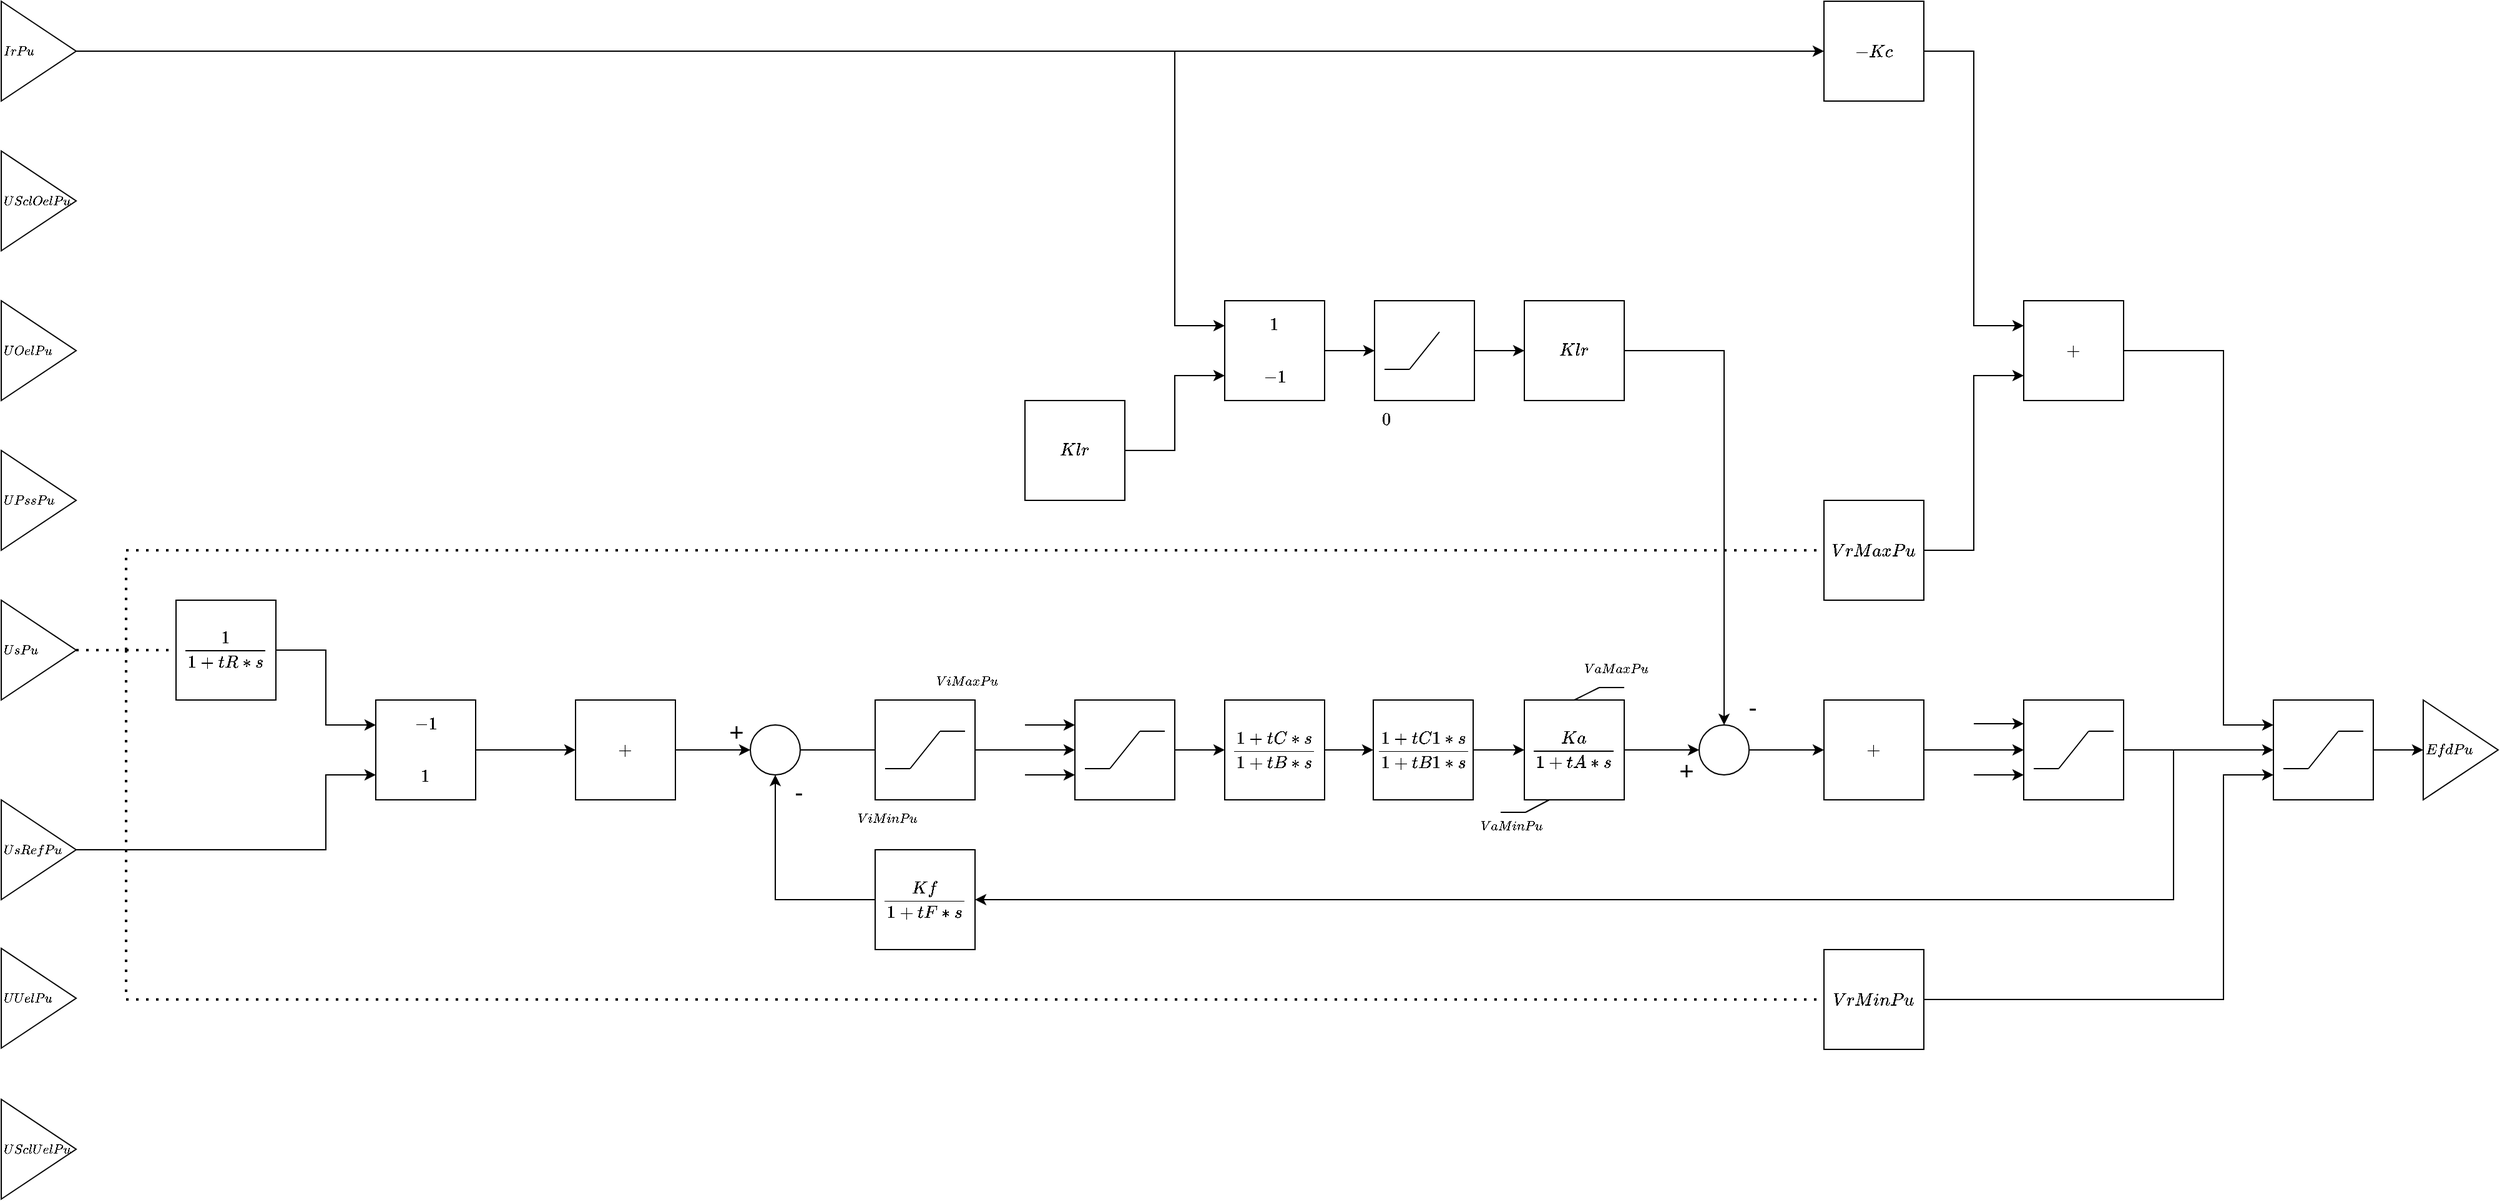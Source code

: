 <mxfile version="24.1.0" type="device">
  <diagram name="Page-1" id="-cMVqA2Gkwa5aGeDibPs">
    <mxGraphModel dx="1762" dy="1643" grid="1" gridSize="10" guides="1" tooltips="1" connect="1" arrows="1" fold="1" page="0" pageScale="1" pageWidth="413" pageHeight="583" math="1" shadow="0">
      <root>
        <mxCell id="0" />
        <mxCell id="1" parent="0" />
        <mxCell id="GCO7xrDp6TmdYOZJOnFd-1" value="&lt;font style=&quot;font-size: 9px;&quot;&gt;$$UOelPu$$&lt;/font&gt;" style="triangle;whiteSpace=wrap;html=1;align=left;" parent="1" vertex="1">
          <mxGeometry x="-260" y="-200" width="60" height="80" as="geometry" />
        </mxCell>
        <mxCell id="GCO7xrDp6TmdYOZJOnFd-2" value="&lt;font style=&quot;font-size: 9px;&quot;&gt;$$UsPu$$&lt;/font&gt;" style="triangle;whiteSpace=wrap;html=1;align=left;" parent="1" vertex="1">
          <mxGeometry x="-260" y="40" width="60" height="80" as="geometry" />
        </mxCell>
        <mxCell id="eN8Zq5XajQ-hrPbZrUXH-5" style="edgeStyle=orthogonalEdgeStyle;rounded=0;orthogonalLoop=1;jettySize=auto;html=1;exitX=1;exitY=0.5;exitDx=0;exitDy=0;entryX=0;entryY=0.75;entryDx=0;entryDy=0;" parent="1" source="GCO7xrDp6TmdYOZJOnFd-3" target="GCO7xrDp6TmdYOZJOnFd-4" edge="1">
          <mxGeometry relative="1" as="geometry">
            <Array as="points">
              <mxPoint y="240" />
              <mxPoint y="180" />
            </Array>
          </mxGeometry>
        </mxCell>
        <mxCell id="GCO7xrDp6TmdYOZJOnFd-3" value="&lt;font style=&quot;font-size: 9px;&quot;&gt;$$UsRefPu$$&lt;/font&gt;" style="triangle;whiteSpace=wrap;html=1;align=left;" parent="1" vertex="1">
          <mxGeometry x="-260" y="200" width="60" height="80" as="geometry" />
        </mxCell>
        <mxCell id="eN8Zq5XajQ-hrPbZrUXH-8" value="" style="edgeStyle=orthogonalEdgeStyle;rounded=0;orthogonalLoop=1;jettySize=auto;html=1;" parent="1" source="GCO7xrDp6TmdYOZJOnFd-4" target="GCO7xrDp6TmdYOZJOnFd-120" edge="1">
          <mxGeometry relative="1" as="geometry" />
        </mxCell>
        <mxCell id="GCO7xrDp6TmdYOZJOnFd-4" value="&lt;table&gt;&lt;tbody&gt;&lt;tr&gt;&lt;td&gt;$$-1$$&lt;/td&gt;&lt;/tr&gt;&lt;tr&gt;&lt;td&gt;$$1$$&lt;/td&gt;&lt;/tr&gt;&lt;/tbody&gt;&lt;/table&gt;" style="whiteSpace=wrap;html=1;aspect=fixed;" parent="1" vertex="1">
          <mxGeometry x="40" y="120" width="80" height="80" as="geometry" />
        </mxCell>
        <mxCell id="GCO7xrDp6TmdYOZJOnFd-127" style="edgeStyle=orthogonalEdgeStyle;rounded=0;orthogonalLoop=1;jettySize=auto;html=1;exitX=0.5;exitY=1;exitDx=0;exitDy=0;" parent="1" source="GCO7xrDp6TmdYOZJOnFd-99" edge="1">
          <mxGeometry relative="1" as="geometry">
            <mxPoint x="1000.2" y="190.2" as="targetPoint" />
          </mxGeometry>
        </mxCell>
        <mxCell id="GCO7xrDp6TmdYOZJOnFd-99" value="$$\frac{Ka}{1+tA*s}$$" style="rounded=0;whiteSpace=wrap;html=1;" parent="1" vertex="1">
          <mxGeometry x="960" y="120" width="80" height="80" as="geometry" />
        </mxCell>
        <mxCell id="GCO7xrDp6TmdYOZJOnFd-110" value="" style="endArrow=none;html=1;exitX=0.5;exitY=0;exitDx=0;exitDy=0;" parent="1" source="GCO7xrDp6TmdYOZJOnFd-99" edge="1">
          <mxGeometry width="50" height="50" relative="1" as="geometry">
            <mxPoint x="1000" y="130" as="sourcePoint" />
            <mxPoint x="1020" y="110" as="targetPoint" />
          </mxGeometry>
        </mxCell>
        <mxCell id="GCO7xrDp6TmdYOZJOnFd-111" value="" style="endArrow=none;html=1;" parent="1" edge="1">
          <mxGeometry width="50" height="50" relative="1" as="geometry">
            <mxPoint x="1020" y="110" as="sourcePoint" />
            <mxPoint x="1040" y="110" as="targetPoint" />
          </mxGeometry>
        </mxCell>
        <mxCell id="GCO7xrDp6TmdYOZJOnFd-112" value="&lt;font style=&quot;font-size: 9px;&quot;&gt;$$VaMaxPu$$&lt;/font&gt;" style="text;html=1;strokeColor=none;fillColor=none;align=center;verticalAlign=middle;whiteSpace=wrap;rounded=0;fontSize=15;" parent="1" vertex="1">
          <mxGeometry x="1004" y="80" width="60" height="30" as="geometry" />
        </mxCell>
        <mxCell id="GCO7xrDp6TmdYOZJOnFd-113" value="" style="endArrow=none;html=1;" parent="1" edge="1">
          <mxGeometry width="50" height="50" relative="1" as="geometry">
            <mxPoint x="961" y="210" as="sourcePoint" />
            <mxPoint x="941" y="210" as="targetPoint" />
          </mxGeometry>
        </mxCell>
        <mxCell id="GCO7xrDp6TmdYOZJOnFd-114" value="&lt;font style=&quot;font-size: 9px;&quot;&gt;$$VaMinPu$$&lt;/font&gt;" style="text;html=1;strokeColor=none;fillColor=none;align=center;verticalAlign=middle;whiteSpace=wrap;rounded=0;fontSize=15;" parent="1" vertex="1">
          <mxGeometry x="920" y="206" width="60" height="30" as="geometry" />
        </mxCell>
        <mxCell id="GCO7xrDp6TmdYOZJOnFd-115" value="" style="endArrow=none;html=1;exitX=0.5;exitY=0;exitDx=0;exitDy=0;entryX=0.25;entryY=1;entryDx=0;entryDy=0;" parent="1" target="GCO7xrDp6TmdYOZJOnFd-99" edge="1">
          <mxGeometry width="50" height="50" relative="1" as="geometry">
            <mxPoint x="961" y="210" as="sourcePoint" />
            <mxPoint x="981" y="190" as="targetPoint" />
          </mxGeometry>
        </mxCell>
        <mxCell id="GCO7xrDp6TmdYOZJOnFd-120" value="&lt;table style=&quot;&quot;&gt;&lt;tbody&gt;&lt;tr&gt;&lt;td&gt;&lt;font style=&quot;font-size: 12px;&quot;&gt;$$+$$&lt;/font&gt;&lt;/td&gt;&lt;/tr&gt;&lt;/tbody&gt;&lt;/table&gt;" style="whiteSpace=wrap;html=1;aspect=fixed;" parent="1" vertex="1">
          <mxGeometry x="200" y="120" width="80" height="80" as="geometry" />
        </mxCell>
        <mxCell id="GCO7xrDp6TmdYOZJOnFd-126" value="$$\frac{Kf}{1+tF*s}$$" style="rounded=0;whiteSpace=wrap;html=1;" parent="1" vertex="1">
          <mxGeometry x="440" y="240" width="80" height="80" as="geometry" />
        </mxCell>
        <mxCell id="pcb0Rrb9AqgbB0oOaPCg-23" value="&lt;font style=&quot;font-size: 10px;&quot;&gt;$$EfdPu$$&lt;/font&gt;" style="triangle;whiteSpace=wrap;html=1;align=left;" parent="1" vertex="1">
          <mxGeometry x="1680" y="120" width="60" height="80" as="geometry" />
        </mxCell>
        <mxCell id="eN8Zq5XajQ-hrPbZrUXH-3" value="$$\frac{1}{1+tR*s}$$" style="whiteSpace=wrap;html=1;aspect=fixed;" parent="1" vertex="1">
          <mxGeometry x="-120" y="40" width="80" height="80" as="geometry" />
        </mxCell>
        <mxCell id="eN8Zq5XajQ-hrPbZrUXH-10" value="&lt;font style=&quot;font-size: 9px;&quot;&gt;$$UUelPu$$&lt;/font&gt;" style="triangle;whiteSpace=wrap;html=1;align=left;" parent="1" vertex="1">
          <mxGeometry x="-260" y="319" width="60" height="80" as="geometry" />
        </mxCell>
        <mxCell id="eN8Zq5XajQ-hrPbZrUXH-11" value="&lt;font style=&quot;font-size: 9px;&quot;&gt;$$UPssPu$$&lt;/font&gt;" style="triangle;whiteSpace=wrap;html=1;align=left;" parent="1" vertex="1">
          <mxGeometry x="-260" y="-80" width="60" height="80" as="geometry" />
        </mxCell>
        <mxCell id="Ko5TodTb07DRkb56tdF9-16" value="" style="edgeStyle=orthogonalEdgeStyle;rounded=0;orthogonalLoop=1;jettySize=auto;html=1;" parent="1" source="eN8Zq5XajQ-hrPbZrUXH-25" target="Ko5TodTb07DRkb56tdF9-13" edge="1">
          <mxGeometry relative="1" as="geometry" />
        </mxCell>
        <mxCell id="eN8Zq5XajQ-hrPbZrUXH-25" value="" style="ellipse;whiteSpace=wrap;html=1;aspect=fixed;" parent="1" vertex="1">
          <mxGeometry x="1100" y="140" width="40" height="40" as="geometry" />
        </mxCell>
        <mxCell id="eN8Zq5XajQ-hrPbZrUXH-26" value="+" style="text;html=1;strokeColor=none;fillColor=none;align=center;verticalAlign=middle;whiteSpace=wrap;rounded=0;fontSize=20;" parent="1" vertex="1">
          <mxGeometry x="1060" y="160.5" width="60" height="31" as="geometry" />
        </mxCell>
        <mxCell id="eN8Zq5XajQ-hrPbZrUXH-27" value="-" style="text;html=1;strokeColor=none;fillColor=none;align=center;verticalAlign=middle;whiteSpace=wrap;rounded=0;fontSize=20;" parent="1" vertex="1">
          <mxGeometry x="1113" y="110" width="60" height="30" as="geometry" />
        </mxCell>
        <mxCell id="t_mE9f2brvJdx7QCc9mF-1" value="" style="endArrow=classic;html=1;rounded=0;exitX=1;exitY=0.5;exitDx=0;exitDy=0;entryX=0;entryY=0.25;entryDx=0;entryDy=0;" parent="1" source="eN8Zq5XajQ-hrPbZrUXH-3" target="GCO7xrDp6TmdYOZJOnFd-4" edge="1">
          <mxGeometry width="50" height="50" relative="1" as="geometry">
            <mxPoint x="-10" y="80" as="sourcePoint" />
            <mxPoint x="40" y="30" as="targetPoint" />
            <Array as="points">
              <mxPoint y="80" />
              <mxPoint y="140" />
            </Array>
          </mxGeometry>
        </mxCell>
        <mxCell id="Ko5TodTb07DRkb56tdF9-29" value="" style="edgeStyle=orthogonalEdgeStyle;rounded=0;orthogonalLoop=1;jettySize=auto;html=1;" parent="1" source="hHR6AVDcYujb22-yYQ_T-5" target="Ko5TodTb07DRkb56tdF9-10" edge="1">
          <mxGeometry relative="1" as="geometry" />
        </mxCell>
        <mxCell id="hHR6AVDcYujb22-yYQ_T-5" value="" style="whiteSpace=wrap;html=1;aspect=fixed;" parent="1" vertex="1">
          <mxGeometry x="600" y="120" width="80" height="80" as="geometry" />
        </mxCell>
        <mxCell id="hHR6AVDcYujb22-yYQ_T-7" value="" style="endArrow=none;html=1;" parent="1" edge="1">
          <mxGeometry width="50" height="50" relative="1" as="geometry">
            <mxPoint x="628" y="175" as="sourcePoint" />
            <mxPoint x="652" y="145" as="targetPoint" />
          </mxGeometry>
        </mxCell>
        <mxCell id="hHR6AVDcYujb22-yYQ_T-8" value="" style="endArrow=none;html=1;" parent="1" edge="1">
          <mxGeometry width="50" height="50" relative="1" as="geometry">
            <mxPoint x="652" y="145" as="sourcePoint" />
            <mxPoint x="672" y="145" as="targetPoint" />
          </mxGeometry>
        </mxCell>
        <mxCell id="hHR6AVDcYujb22-yYQ_T-9" value="" style="endArrow=none;html=1;" parent="1" edge="1">
          <mxGeometry width="50" height="50" relative="1" as="geometry">
            <mxPoint x="628" y="175" as="sourcePoint" />
            <mxPoint x="608" y="175" as="targetPoint" />
          </mxGeometry>
        </mxCell>
        <mxCell id="hHR6AVDcYujb22-yYQ_T-10" value="" style="endArrow=classic;html=1;entryX=0;entryY=0.5;entryDx=0;entryDy=0;" parent="1" edge="1">
          <mxGeometry width="50" height="50" relative="1" as="geometry">
            <mxPoint x="560" y="180" as="sourcePoint" />
            <mxPoint x="600.0" y="180" as="targetPoint" />
          </mxGeometry>
        </mxCell>
        <mxCell id="hHR6AVDcYujb22-yYQ_T-11" value="" style="endArrow=classic;html=1;entryX=0;entryY=0.5;entryDx=0;entryDy=0;" parent="1" edge="1">
          <mxGeometry width="50" height="50" relative="1" as="geometry">
            <mxPoint x="560" y="140" as="sourcePoint" />
            <mxPoint x="600.0" y="140" as="targetPoint" />
          </mxGeometry>
        </mxCell>
        <mxCell id="Ko5TodTb07DRkb56tdF9-27" value="" style="edgeStyle=orthogonalEdgeStyle;rounded=0;orthogonalLoop=1;jettySize=auto;html=1;" parent="1" source="5HqrGk9MGbXyAHrSEdPO-18" target="Ko5TodTb07DRkb56tdF9-6" edge="1">
          <mxGeometry relative="1" as="geometry" />
        </mxCell>
        <mxCell id="5HqrGk9MGbXyAHrSEdPO-18" value="" style="ellipse;whiteSpace=wrap;html=1;aspect=fixed;" parent="1" vertex="1">
          <mxGeometry x="340" y="140" width="40" height="40" as="geometry" />
        </mxCell>
        <mxCell id="5HqrGk9MGbXyAHrSEdPO-21" value="+" style="text;html=1;strokeColor=none;fillColor=none;align=center;verticalAlign=middle;whiteSpace=wrap;rounded=0;fontSize=20;" parent="1" vertex="1">
          <mxGeometry x="299" y="129.5" width="60" height="30" as="geometry" />
        </mxCell>
        <mxCell id="5HqrGk9MGbXyAHrSEdPO-22" value="-" style="text;html=1;strokeColor=none;fillColor=none;align=center;verticalAlign=middle;whiteSpace=wrap;rounded=0;fontSize=20;" parent="1" vertex="1">
          <mxGeometry x="349" y="178" width="60" height="30" as="geometry" />
        </mxCell>
        <mxCell id="5HqrGk9MGbXyAHrSEdPO-36" value="$$VrMaxPu$$" style="rounded=0;whiteSpace=wrap;html=1;" parent="1" vertex="1">
          <mxGeometry x="1200" y="-40" width="80" height="80" as="geometry" />
        </mxCell>
        <mxCell id="5HqrGk9MGbXyAHrSEdPO-51" value="" style="whiteSpace=wrap;html=1;aspect=fixed;" parent="1" vertex="1">
          <mxGeometry x="1360" y="120" width="80" height="80" as="geometry" />
        </mxCell>
        <mxCell id="5HqrGk9MGbXyAHrSEdPO-53" value="" style="endArrow=none;html=1;" parent="1" edge="1">
          <mxGeometry width="50" height="50" relative="1" as="geometry">
            <mxPoint x="1388" y="175" as="sourcePoint" />
            <mxPoint x="1412" y="145" as="targetPoint" />
          </mxGeometry>
        </mxCell>
        <mxCell id="5HqrGk9MGbXyAHrSEdPO-54" value="" style="endArrow=none;html=1;" parent="1" edge="1">
          <mxGeometry width="50" height="50" relative="1" as="geometry">
            <mxPoint x="1412" y="145" as="sourcePoint" />
            <mxPoint x="1432" y="145" as="targetPoint" />
          </mxGeometry>
        </mxCell>
        <mxCell id="5HqrGk9MGbXyAHrSEdPO-55" value="" style="endArrow=none;html=1;" parent="1" edge="1">
          <mxGeometry width="50" height="50" relative="1" as="geometry">
            <mxPoint x="1388" y="175" as="sourcePoint" />
            <mxPoint x="1368" y="175" as="targetPoint" />
          </mxGeometry>
        </mxCell>
        <mxCell id="5HqrGk9MGbXyAHrSEdPO-56" value="" style="endArrow=classic;html=1;entryX=0;entryY=0.5;entryDx=0;entryDy=0;" parent="1" edge="1">
          <mxGeometry width="50" height="50" relative="1" as="geometry">
            <mxPoint x="1320" y="180" as="sourcePoint" />
            <mxPoint x="1360" y="180" as="targetPoint" />
          </mxGeometry>
        </mxCell>
        <mxCell id="5HqrGk9MGbXyAHrSEdPO-57" value="" style="endArrow=classic;html=1;" parent="1" edge="1">
          <mxGeometry width="50" height="50" relative="1" as="geometry">
            <mxPoint x="1320" y="139" as="sourcePoint" />
            <mxPoint x="1360" y="139" as="targetPoint" />
          </mxGeometry>
        </mxCell>
        <mxCell id="yuVk0EhnXVRBRO2mFo1Z-7" value="&lt;font style=&quot;font-size: 9px;&quot;&gt;$$IrPu$$&lt;/font&gt;" style="triangle;whiteSpace=wrap;html=1;align=left;" parent="1" vertex="1">
          <mxGeometry x="-260" y="-440" width="60" height="80" as="geometry" />
        </mxCell>
        <mxCell id="Ko5TodTb07DRkb56tdF9-3" value="" style="whiteSpace=wrap;html=1;aspect=fixed;" parent="1" vertex="1">
          <mxGeometry x="440" y="120" width="80" height="80" as="geometry" />
        </mxCell>
        <mxCell id="Ko5TodTb07DRkb56tdF9-4" value="" style="endArrow=none;html=1;" parent="1" edge="1">
          <mxGeometry width="50" height="50" relative="1" as="geometry">
            <mxPoint x="468" y="175" as="sourcePoint" />
            <mxPoint x="492" y="145" as="targetPoint" />
          </mxGeometry>
        </mxCell>
        <mxCell id="Ko5TodTb07DRkb56tdF9-5" value="" style="endArrow=none;html=1;" parent="1" edge="1">
          <mxGeometry width="50" height="50" relative="1" as="geometry">
            <mxPoint x="492" y="145" as="sourcePoint" />
            <mxPoint x="512" y="145" as="targetPoint" />
          </mxGeometry>
        </mxCell>
        <mxCell id="Ko5TodTb07DRkb56tdF9-6" value="&lt;font style=&quot;font-size: 9px;&quot;&gt;$$ViMaxPu$$&lt;/font&gt;" style="text;html=1;strokeColor=none;fillColor=none;align=center;verticalAlign=middle;whiteSpace=wrap;rounded=0;fontSize=15;" parent="1" vertex="1">
          <mxGeometry x="484" y="90" width="60" height="30" as="geometry" />
        </mxCell>
        <mxCell id="Ko5TodTb07DRkb56tdF9-7" value="" style="endArrow=none;html=1;" parent="1" edge="1">
          <mxGeometry width="50" height="50" relative="1" as="geometry">
            <mxPoint x="468" y="175" as="sourcePoint" />
            <mxPoint x="448" y="175" as="targetPoint" />
          </mxGeometry>
        </mxCell>
        <mxCell id="Ko5TodTb07DRkb56tdF9-8" value="&lt;font style=&quot;font-size: 9px;&quot;&gt;$$ViMinPu$$&lt;/font&gt;" style="text;html=1;strokeColor=none;fillColor=none;align=center;verticalAlign=middle;whiteSpace=wrap;rounded=0;fontSize=15;" parent="1" vertex="1">
          <mxGeometry x="420" y="200" width="60" height="30" as="geometry" />
        </mxCell>
        <mxCell id="Ko5TodTb07DRkb56tdF9-9" value="" style="endArrow=classic;html=1;rounded=0;exitX=1;exitY=0.5;exitDx=0;exitDy=0;entryX=0;entryY=0.5;entryDx=0;entryDy=0;" parent="1" source="Ko5TodTb07DRkb56tdF9-3" target="hHR6AVDcYujb22-yYQ_T-5" edge="1">
          <mxGeometry width="50" height="50" relative="1" as="geometry">
            <mxPoint x="410" y="110" as="sourcePoint" />
            <mxPoint x="460" y="60" as="targetPoint" />
          </mxGeometry>
        </mxCell>
        <mxCell id="Ko5TodTb07DRkb56tdF9-30" value="" style="edgeStyle=orthogonalEdgeStyle;rounded=0;orthogonalLoop=1;jettySize=auto;html=1;" parent="1" source="Ko5TodTb07DRkb56tdF9-10" target="Ko5TodTb07DRkb56tdF9-11" edge="1">
          <mxGeometry relative="1" as="geometry" />
        </mxCell>
        <mxCell id="Ko5TodTb07DRkb56tdF9-10" value="$$\frac{1+tC*s}{1+tB*s}$$" style="whiteSpace=wrap;html=1;aspect=fixed;" parent="1" vertex="1">
          <mxGeometry x="720" y="120" width="80" height="80" as="geometry" />
        </mxCell>
        <mxCell id="Ko5TodTb07DRkb56tdF9-32" value="" style="edgeStyle=orthogonalEdgeStyle;rounded=0;orthogonalLoop=1;jettySize=auto;html=1;" parent="1" source="Ko5TodTb07DRkb56tdF9-11" target="GCO7xrDp6TmdYOZJOnFd-99" edge="1">
          <mxGeometry relative="1" as="geometry" />
        </mxCell>
        <mxCell id="Ko5TodTb07DRkb56tdF9-11" value="$$\frac{1+tC1*s}{1+tB1*s}$$" style="whiteSpace=wrap;html=1;aspect=fixed;" parent="1" vertex="1">
          <mxGeometry x="839" y="120" width="80" height="80" as="geometry" />
        </mxCell>
        <mxCell id="Ko5TodTb07DRkb56tdF9-14" value="" style="edgeStyle=orthogonalEdgeStyle;rounded=0;orthogonalLoop=1;jettySize=auto;html=1;" parent="1" source="Ko5TodTb07DRkb56tdF9-13" target="5HqrGk9MGbXyAHrSEdPO-51" edge="1">
          <mxGeometry relative="1" as="geometry" />
        </mxCell>
        <mxCell id="Ko5TodTb07DRkb56tdF9-13" value="&lt;table style=&quot;&quot;&gt;&lt;tbody&gt;&lt;tr&gt;&lt;td&gt;&lt;font style=&quot;font-size: 12px;&quot;&gt;$$+$$&lt;/font&gt;&lt;/td&gt;&lt;/tr&gt;&lt;/tbody&gt;&lt;/table&gt;" style="whiteSpace=wrap;html=1;aspect=fixed;" parent="1" vertex="1">
          <mxGeometry x="1200" y="120" width="80" height="80" as="geometry" />
        </mxCell>
        <mxCell id="Ko5TodTb07DRkb56tdF9-17" value="" style="endArrow=classic;html=1;rounded=0;exitX=1;exitY=0.5;exitDx=0;exitDy=0;entryX=1;entryY=0.5;entryDx=0;entryDy=0;" parent="1" source="5HqrGk9MGbXyAHrSEdPO-51" target="GCO7xrDp6TmdYOZJOnFd-126" edge="1">
          <mxGeometry width="50" height="50" relative="1" as="geometry">
            <mxPoint x="1270" y="100" as="sourcePoint" />
            <mxPoint x="1320" y="50" as="targetPoint" />
            <Array as="points">
              <mxPoint x="1480" y="160" />
              <mxPoint x="1480" y="280" />
            </Array>
          </mxGeometry>
        </mxCell>
        <mxCell id="Ko5TodTb07DRkb56tdF9-25" value="" style="edgeStyle=orthogonalEdgeStyle;rounded=0;orthogonalLoop=1;jettySize=auto;html=1;" parent="1" source="Ko5TodTb07DRkb56tdF9-18" target="pcb0Rrb9AqgbB0oOaPCg-23" edge="1">
          <mxGeometry relative="1" as="geometry" />
        </mxCell>
        <mxCell id="Ko5TodTb07DRkb56tdF9-18" value="" style="whiteSpace=wrap;html=1;aspect=fixed;" parent="1" vertex="1">
          <mxGeometry x="1560" y="120" width="80" height="80" as="geometry" />
        </mxCell>
        <mxCell id="Ko5TodTb07DRkb56tdF9-19" value="" style="endArrow=none;html=1;" parent="1" edge="1">
          <mxGeometry width="50" height="50" relative="1" as="geometry">
            <mxPoint x="1588" y="175" as="sourcePoint" />
            <mxPoint x="1612" y="145" as="targetPoint" />
          </mxGeometry>
        </mxCell>
        <mxCell id="Ko5TodTb07DRkb56tdF9-20" value="" style="endArrow=none;html=1;" parent="1" edge="1">
          <mxGeometry width="50" height="50" relative="1" as="geometry">
            <mxPoint x="1612" y="145" as="sourcePoint" />
            <mxPoint x="1632" y="145" as="targetPoint" />
          </mxGeometry>
        </mxCell>
        <mxCell id="Ko5TodTb07DRkb56tdF9-21" value="" style="endArrow=none;html=1;" parent="1" edge="1">
          <mxGeometry width="50" height="50" relative="1" as="geometry">
            <mxPoint x="1588" y="175" as="sourcePoint" />
            <mxPoint x="1568" y="175" as="targetPoint" />
          </mxGeometry>
        </mxCell>
        <mxCell id="Ko5TodTb07DRkb56tdF9-24" value="" style="endArrow=classic;html=1;rounded=0;exitX=1;exitY=0.5;exitDx=0;exitDy=0;entryX=0;entryY=0.5;entryDx=0;entryDy=0;" parent="1" source="5HqrGk9MGbXyAHrSEdPO-51" target="Ko5TodTb07DRkb56tdF9-18" edge="1">
          <mxGeometry width="50" height="50" relative="1" as="geometry">
            <mxPoint x="1270" y="440" as="sourcePoint" />
            <mxPoint x="1320" y="390" as="targetPoint" />
          </mxGeometry>
        </mxCell>
        <mxCell id="Ko5TodTb07DRkb56tdF9-26" value="" style="endArrow=classic;html=1;rounded=0;exitX=0;exitY=0.5;exitDx=0;exitDy=0;entryX=0.5;entryY=1;entryDx=0;entryDy=0;" parent="1" source="GCO7xrDp6TmdYOZJOnFd-126" target="5HqrGk9MGbXyAHrSEdPO-18" edge="1">
          <mxGeometry width="50" height="50" relative="1" as="geometry">
            <mxPoint x="280" y="440" as="sourcePoint" />
            <mxPoint x="330" y="260" as="targetPoint" />
            <Array as="points">
              <mxPoint x="360" y="280" />
            </Array>
          </mxGeometry>
        </mxCell>
        <mxCell id="Ko5TodTb07DRkb56tdF9-28" value="" style="endArrow=classic;html=1;rounded=0;exitX=1;exitY=0.5;exitDx=0;exitDy=0;entryX=0;entryY=0.5;entryDx=0;entryDy=0;" parent="1" source="GCO7xrDp6TmdYOZJOnFd-120" target="5HqrGk9MGbXyAHrSEdPO-18" edge="1">
          <mxGeometry width="50" height="50" relative="1" as="geometry">
            <mxPoint x="280" y="270" as="sourcePoint" />
            <mxPoint x="330" y="220" as="targetPoint" />
          </mxGeometry>
        </mxCell>
        <mxCell id="Ko5TodTb07DRkb56tdF9-34" value="" style="endArrow=classic;html=1;rounded=0;exitX=1;exitY=0.5;exitDx=0;exitDy=0;entryX=0;entryY=0.5;entryDx=0;entryDy=0;" parent="1" source="GCO7xrDp6TmdYOZJOnFd-99" target="eN8Zq5XajQ-hrPbZrUXH-25" edge="1">
          <mxGeometry width="50" height="50" relative="1" as="geometry">
            <mxPoint x="1010" y="140" as="sourcePoint" />
            <mxPoint x="1060" y="90" as="targetPoint" />
          </mxGeometry>
        </mxCell>
        <mxCell id="Ko5TodTb07DRkb56tdF9-35" value="&lt;table style=&quot;&quot;&gt;&lt;tbody&gt;&lt;tr&gt;&lt;td&gt;&lt;font style=&quot;font-size: 12px;&quot;&gt;$$+$$&lt;/font&gt;&lt;/td&gt;&lt;/tr&gt;&lt;/tbody&gt;&lt;/table&gt;" style="whiteSpace=wrap;html=1;aspect=fixed;" parent="1" vertex="1">
          <mxGeometry x="1360" y="-200" width="80" height="80" as="geometry" />
        </mxCell>
        <mxCell id="Ko5TodTb07DRkb56tdF9-36" value="$$VrMinPu$$" style="rounded=0;whiteSpace=wrap;html=1;" parent="1" vertex="1">
          <mxGeometry x="1200" y="320" width="80" height="80" as="geometry" />
        </mxCell>
        <mxCell id="Ko5TodTb07DRkb56tdF9-37" value="$$Klr$$" style="rounded=0;whiteSpace=wrap;html=1;" parent="1" vertex="1">
          <mxGeometry x="960" y="-200" width="80" height="80" as="geometry" />
        </mxCell>
        <mxCell id="Ko5TodTb07DRkb56tdF9-38" value="" style="endArrow=none;dashed=1;html=1;dashPattern=1 3;strokeWidth=2;rounded=0;exitX=1;exitY=0.5;exitDx=0;exitDy=0;entryX=0;entryY=0.5;entryDx=0;entryDy=0;" parent="1" source="GCO7xrDp6TmdYOZJOnFd-2" target="eN8Zq5XajQ-hrPbZrUXH-3" edge="1">
          <mxGeometry width="50" height="50" relative="1" as="geometry">
            <mxPoint x="180" y="-60" as="sourcePoint" />
            <mxPoint x="230" y="-110" as="targetPoint" />
          </mxGeometry>
        </mxCell>
        <mxCell id="Ko5TodTb07DRkb56tdF9-39" value="" style="endArrow=none;dashed=1;html=1;dashPattern=1 3;strokeWidth=2;rounded=0;exitX=1;exitY=0.5;exitDx=0;exitDy=0;entryX=0;entryY=0.5;entryDx=0;entryDy=0;" parent="1" source="GCO7xrDp6TmdYOZJOnFd-2" target="Ko5TodTb07DRkb56tdF9-36" edge="1">
          <mxGeometry width="50" height="50" relative="1" as="geometry">
            <mxPoint x="180" y="-60" as="sourcePoint" />
            <mxPoint x="230" y="-110" as="targetPoint" />
            <Array as="points">
              <mxPoint x="-160" y="80" />
              <mxPoint x="-160" y="360" />
            </Array>
          </mxGeometry>
        </mxCell>
        <mxCell id="Ko5TodTb07DRkb56tdF9-40" value="" style="endArrow=none;dashed=1;html=1;dashPattern=1 3;strokeWidth=2;rounded=0;exitX=1;exitY=0.5;exitDx=0;exitDy=0;entryX=0;entryY=0.5;entryDx=0;entryDy=0;" parent="1" source="GCO7xrDp6TmdYOZJOnFd-2" target="5HqrGk9MGbXyAHrSEdPO-36" edge="1">
          <mxGeometry width="50" height="50" relative="1" as="geometry">
            <mxPoint x="-50" y="220" as="sourcePoint" />
            <mxPoint x="550" y="10" as="targetPoint" />
            <Array as="points">
              <mxPoint x="-160" y="80" />
              <mxPoint x="-160" />
            </Array>
          </mxGeometry>
        </mxCell>
        <mxCell id="Ko5TodTb07DRkb56tdF9-41" value="$$-Kc$$" style="rounded=0;whiteSpace=wrap;html=1;" parent="1" vertex="1">
          <mxGeometry x="1200" y="-440" width="80" height="80" as="geometry" />
        </mxCell>
        <mxCell id="Ko5TodTb07DRkb56tdF9-53" value="" style="edgeStyle=orthogonalEdgeStyle;rounded=0;orthogonalLoop=1;jettySize=auto;html=1;" parent="1" source="Ko5TodTb07DRkb56tdF9-42" target="Ko5TodTb07DRkb56tdF9-37" edge="1">
          <mxGeometry relative="1" as="geometry" />
        </mxCell>
        <mxCell id="Ko5TodTb07DRkb56tdF9-42" value="" style="whiteSpace=wrap;html=1;aspect=fixed;" parent="1" vertex="1">
          <mxGeometry x="840" y="-200" width="80" height="80" as="geometry" />
        </mxCell>
        <mxCell id="Ko5TodTb07DRkb56tdF9-43" value="" style="endArrow=none;html=1;" parent="1" edge="1">
          <mxGeometry width="50" height="50" relative="1" as="geometry">
            <mxPoint x="868" y="-145" as="sourcePoint" />
            <mxPoint x="892" y="-175" as="targetPoint" />
          </mxGeometry>
        </mxCell>
        <mxCell id="Ko5TodTb07DRkb56tdF9-46" value="" style="endArrow=none;html=1;" parent="1" edge="1">
          <mxGeometry width="50" height="50" relative="1" as="geometry">
            <mxPoint x="868" y="-145" as="sourcePoint" />
            <mxPoint x="848" y="-145" as="targetPoint" />
          </mxGeometry>
        </mxCell>
        <mxCell id="Ko5TodTb07DRkb56tdF9-47" value="&lt;font style=&quot;font-size: 12px;&quot;&gt;$$0$$&lt;/font&gt;" style="text;html=1;strokeColor=none;fillColor=none;align=center;verticalAlign=middle;whiteSpace=wrap;rounded=0;fontSize=15;" parent="1" vertex="1">
          <mxGeometry x="820" y="-120" width="60" height="30" as="geometry" />
        </mxCell>
        <mxCell id="Ko5TodTb07DRkb56tdF9-48" value="&lt;table&gt;&lt;tbody&gt;&lt;tr&gt;&lt;td&gt;$$1$$&lt;/td&gt;&lt;/tr&gt;&lt;tr&gt;&lt;td&gt;$$-1$$&lt;/td&gt;&lt;/tr&gt;&lt;/tbody&gt;&lt;/table&gt;" style="whiteSpace=wrap;html=1;aspect=fixed;" parent="1" vertex="1">
          <mxGeometry x="720" y="-200" width="80" height="80" as="geometry" />
        </mxCell>
        <mxCell id="Ko5TodTb07DRkb56tdF9-49" value="$$Klr$$" style="rounded=0;whiteSpace=wrap;html=1;" parent="1" vertex="1">
          <mxGeometry x="560" y="-120" width="80" height="80" as="geometry" />
        </mxCell>
        <mxCell id="Ko5TodTb07DRkb56tdF9-50" value="" style="endArrow=classic;html=1;rounded=0;exitX=1;exitY=0.5;exitDx=0;exitDy=0;entryX=0;entryY=0.75;entryDx=0;entryDy=0;" parent="1" source="Ko5TodTb07DRkb56tdF9-49" target="Ko5TodTb07DRkb56tdF9-48" edge="1">
          <mxGeometry width="50" height="50" relative="1" as="geometry">
            <mxPoint x="460" y="-60" as="sourcePoint" />
            <mxPoint x="510" y="-110" as="targetPoint" />
            <Array as="points">
              <mxPoint x="680" y="-80" />
              <mxPoint x="680" y="-140" />
            </Array>
          </mxGeometry>
        </mxCell>
        <mxCell id="Ko5TodTb07DRkb56tdF9-51" value="" style="endArrow=classic;html=1;rounded=0;exitX=1;exitY=0.5;exitDx=0;exitDy=0;entryX=0;entryY=0.25;entryDx=0;entryDy=0;" parent="1" source="yuVk0EhnXVRBRO2mFo1Z-7" target="Ko5TodTb07DRkb56tdF9-48" edge="1">
          <mxGeometry width="50" height="50" relative="1" as="geometry">
            <mxPoint x="310" y="40" as="sourcePoint" />
            <mxPoint x="360" y="-10" as="targetPoint" />
            <Array as="points">
              <mxPoint x="680" y="-400" />
              <mxPoint x="680" y="-180" />
            </Array>
          </mxGeometry>
        </mxCell>
        <mxCell id="Ko5TodTb07DRkb56tdF9-52" value="" style="endArrow=classic;html=1;rounded=0;exitX=1;exitY=0.5;exitDx=0;exitDy=0;entryX=0;entryY=0.5;entryDx=0;entryDy=0;" parent="1" source="Ko5TodTb07DRkb56tdF9-48" target="Ko5TodTb07DRkb56tdF9-42" edge="1">
          <mxGeometry width="50" height="50" relative="1" as="geometry">
            <mxPoint x="310" y="40" as="sourcePoint" />
            <mxPoint x="360" y="-10" as="targetPoint" />
          </mxGeometry>
        </mxCell>
        <mxCell id="Ko5TodTb07DRkb56tdF9-54" value="" style="endArrow=classic;html=1;rounded=0;exitX=1;exitY=0.5;exitDx=0;exitDy=0;entryX=0.5;entryY=0;entryDx=0;entryDy=0;" parent="1" source="Ko5TodTb07DRkb56tdF9-37" target="eN8Zq5XajQ-hrPbZrUXH-25" edge="1">
          <mxGeometry width="50" height="50" relative="1" as="geometry">
            <mxPoint x="690" y="40" as="sourcePoint" />
            <mxPoint x="740" y="-10" as="targetPoint" />
            <Array as="points">
              <mxPoint x="1120" y="-160" />
            </Array>
          </mxGeometry>
        </mxCell>
        <mxCell id="Ko5TodTb07DRkb56tdF9-55" value="" style="endArrow=classic;html=1;rounded=0;exitX=1;exitY=0.5;exitDx=0;exitDy=0;entryX=0;entryY=0.5;entryDx=0;entryDy=0;" parent="1" source="yuVk0EhnXVRBRO2mFo1Z-7" target="Ko5TodTb07DRkb56tdF9-41" edge="1">
          <mxGeometry width="50" height="50" relative="1" as="geometry">
            <mxPoint x="240" y="40" as="sourcePoint" />
            <mxPoint x="290" y="-10" as="targetPoint" />
          </mxGeometry>
        </mxCell>
        <mxCell id="Ko5TodTb07DRkb56tdF9-56" value="" style="endArrow=classic;html=1;rounded=0;exitX=1;exitY=0.5;exitDx=0;exitDy=0;entryX=0;entryY=0.25;entryDx=0;entryDy=0;" parent="1" source="Ko5TodTb07DRkb56tdF9-41" target="Ko5TodTb07DRkb56tdF9-35" edge="1">
          <mxGeometry width="50" height="50" relative="1" as="geometry">
            <mxPoint x="790" y="40" as="sourcePoint" />
            <mxPoint x="840" y="-10" as="targetPoint" />
            <Array as="points">
              <mxPoint x="1320" y="-400" />
              <mxPoint x="1320" y="-180" />
            </Array>
          </mxGeometry>
        </mxCell>
        <mxCell id="Ko5TodTb07DRkb56tdF9-57" value="" style="endArrow=classic;html=1;rounded=0;exitX=1;exitY=0.5;exitDx=0;exitDy=0;entryX=0;entryY=0.75;entryDx=0;entryDy=0;" parent="1" source="5HqrGk9MGbXyAHrSEdPO-36" target="Ko5TodTb07DRkb56tdF9-35" edge="1">
          <mxGeometry width="50" height="50" relative="1" as="geometry">
            <mxPoint x="790" y="40" as="sourcePoint" />
            <mxPoint x="840" y="-10" as="targetPoint" />
            <Array as="points">
              <mxPoint x="1320" />
              <mxPoint x="1320" y="-140" />
            </Array>
          </mxGeometry>
        </mxCell>
        <mxCell id="Ko5TodTb07DRkb56tdF9-58" value="" style="endArrow=classic;html=1;rounded=0;exitX=1;exitY=0.5;exitDx=0;exitDy=0;entryX=0;entryY=0.25;entryDx=0;entryDy=0;" parent="1" source="Ko5TodTb07DRkb56tdF9-35" target="Ko5TodTb07DRkb56tdF9-18" edge="1">
          <mxGeometry width="50" height="50" relative="1" as="geometry">
            <mxPoint x="790" y="40" as="sourcePoint" />
            <mxPoint x="840" y="-10" as="targetPoint" />
            <Array as="points">
              <mxPoint x="1520" y="-160" />
              <mxPoint x="1520" y="140" />
            </Array>
          </mxGeometry>
        </mxCell>
        <mxCell id="Ko5TodTb07DRkb56tdF9-59" value="" style="endArrow=classic;html=1;rounded=0;exitX=1;exitY=0.5;exitDx=0;exitDy=0;entryX=0;entryY=0.75;entryDx=0;entryDy=0;" parent="1" source="Ko5TodTb07DRkb56tdF9-36" target="Ko5TodTb07DRkb56tdF9-18" edge="1">
          <mxGeometry width="50" height="50" relative="1" as="geometry">
            <mxPoint x="1430" y="40" as="sourcePoint" />
            <mxPoint x="1480" y="-10" as="targetPoint" />
            <Array as="points">
              <mxPoint x="1520" y="360" />
              <mxPoint x="1520" y="180" />
            </Array>
          </mxGeometry>
        </mxCell>
        <mxCell id="zIcmA1sIpYeBf_Q3gmNu-1" value="&lt;font style=&quot;font-size: 9px;&quot;&gt;$$USclUelPu$$&lt;/font&gt;" style="triangle;whiteSpace=wrap;html=1;align=left;" vertex="1" parent="1">
          <mxGeometry x="-260" y="440" width="60" height="80" as="geometry" />
        </mxCell>
        <mxCell id="zIcmA1sIpYeBf_Q3gmNu-2" value="&lt;font style=&quot;font-size: 9px;&quot;&gt;$$USclOelPu$$&lt;/font&gt;" style="triangle;whiteSpace=wrap;html=1;align=left;" vertex="1" parent="1">
          <mxGeometry x="-260" y="-320" width="60" height="80" as="geometry" />
        </mxCell>
      </root>
    </mxGraphModel>
  </diagram>
</mxfile>
